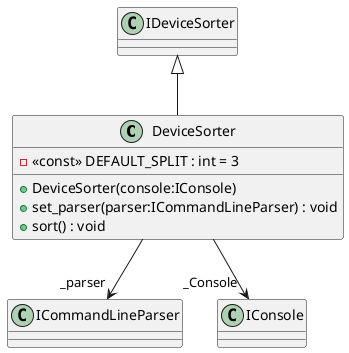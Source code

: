@startuml
class DeviceSorter {
    - <<const>> DEFAULT_SPLIT : int = 3
    + DeviceSorter(console:IConsole)
    + set_parser(parser:ICommandLineParser) : void
    + sort() : void
}
IDeviceSorter <|-- DeviceSorter
DeviceSorter --> "_parser" ICommandLineParser
DeviceSorter --> "_Console" IConsole
@enduml

